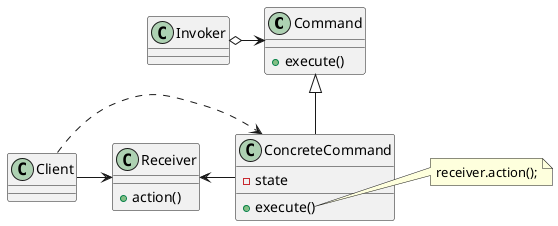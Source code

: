 @startuml 

skinparam DefaultFontName PingFangSC-Regular

class Command{
    + execute()
}
class Receiver{
    + action()
}
class ConcreteCommand{
    - state
    + execute()
}

note right of ConcreteCommand::execute
receiver.action();
end note

Invoker o-> Command
Command <|-- ConcreteCommand
Client -> Receiver
Receiver <- ConcreteCommand
Client .> ConcreteCommand

@enduml
